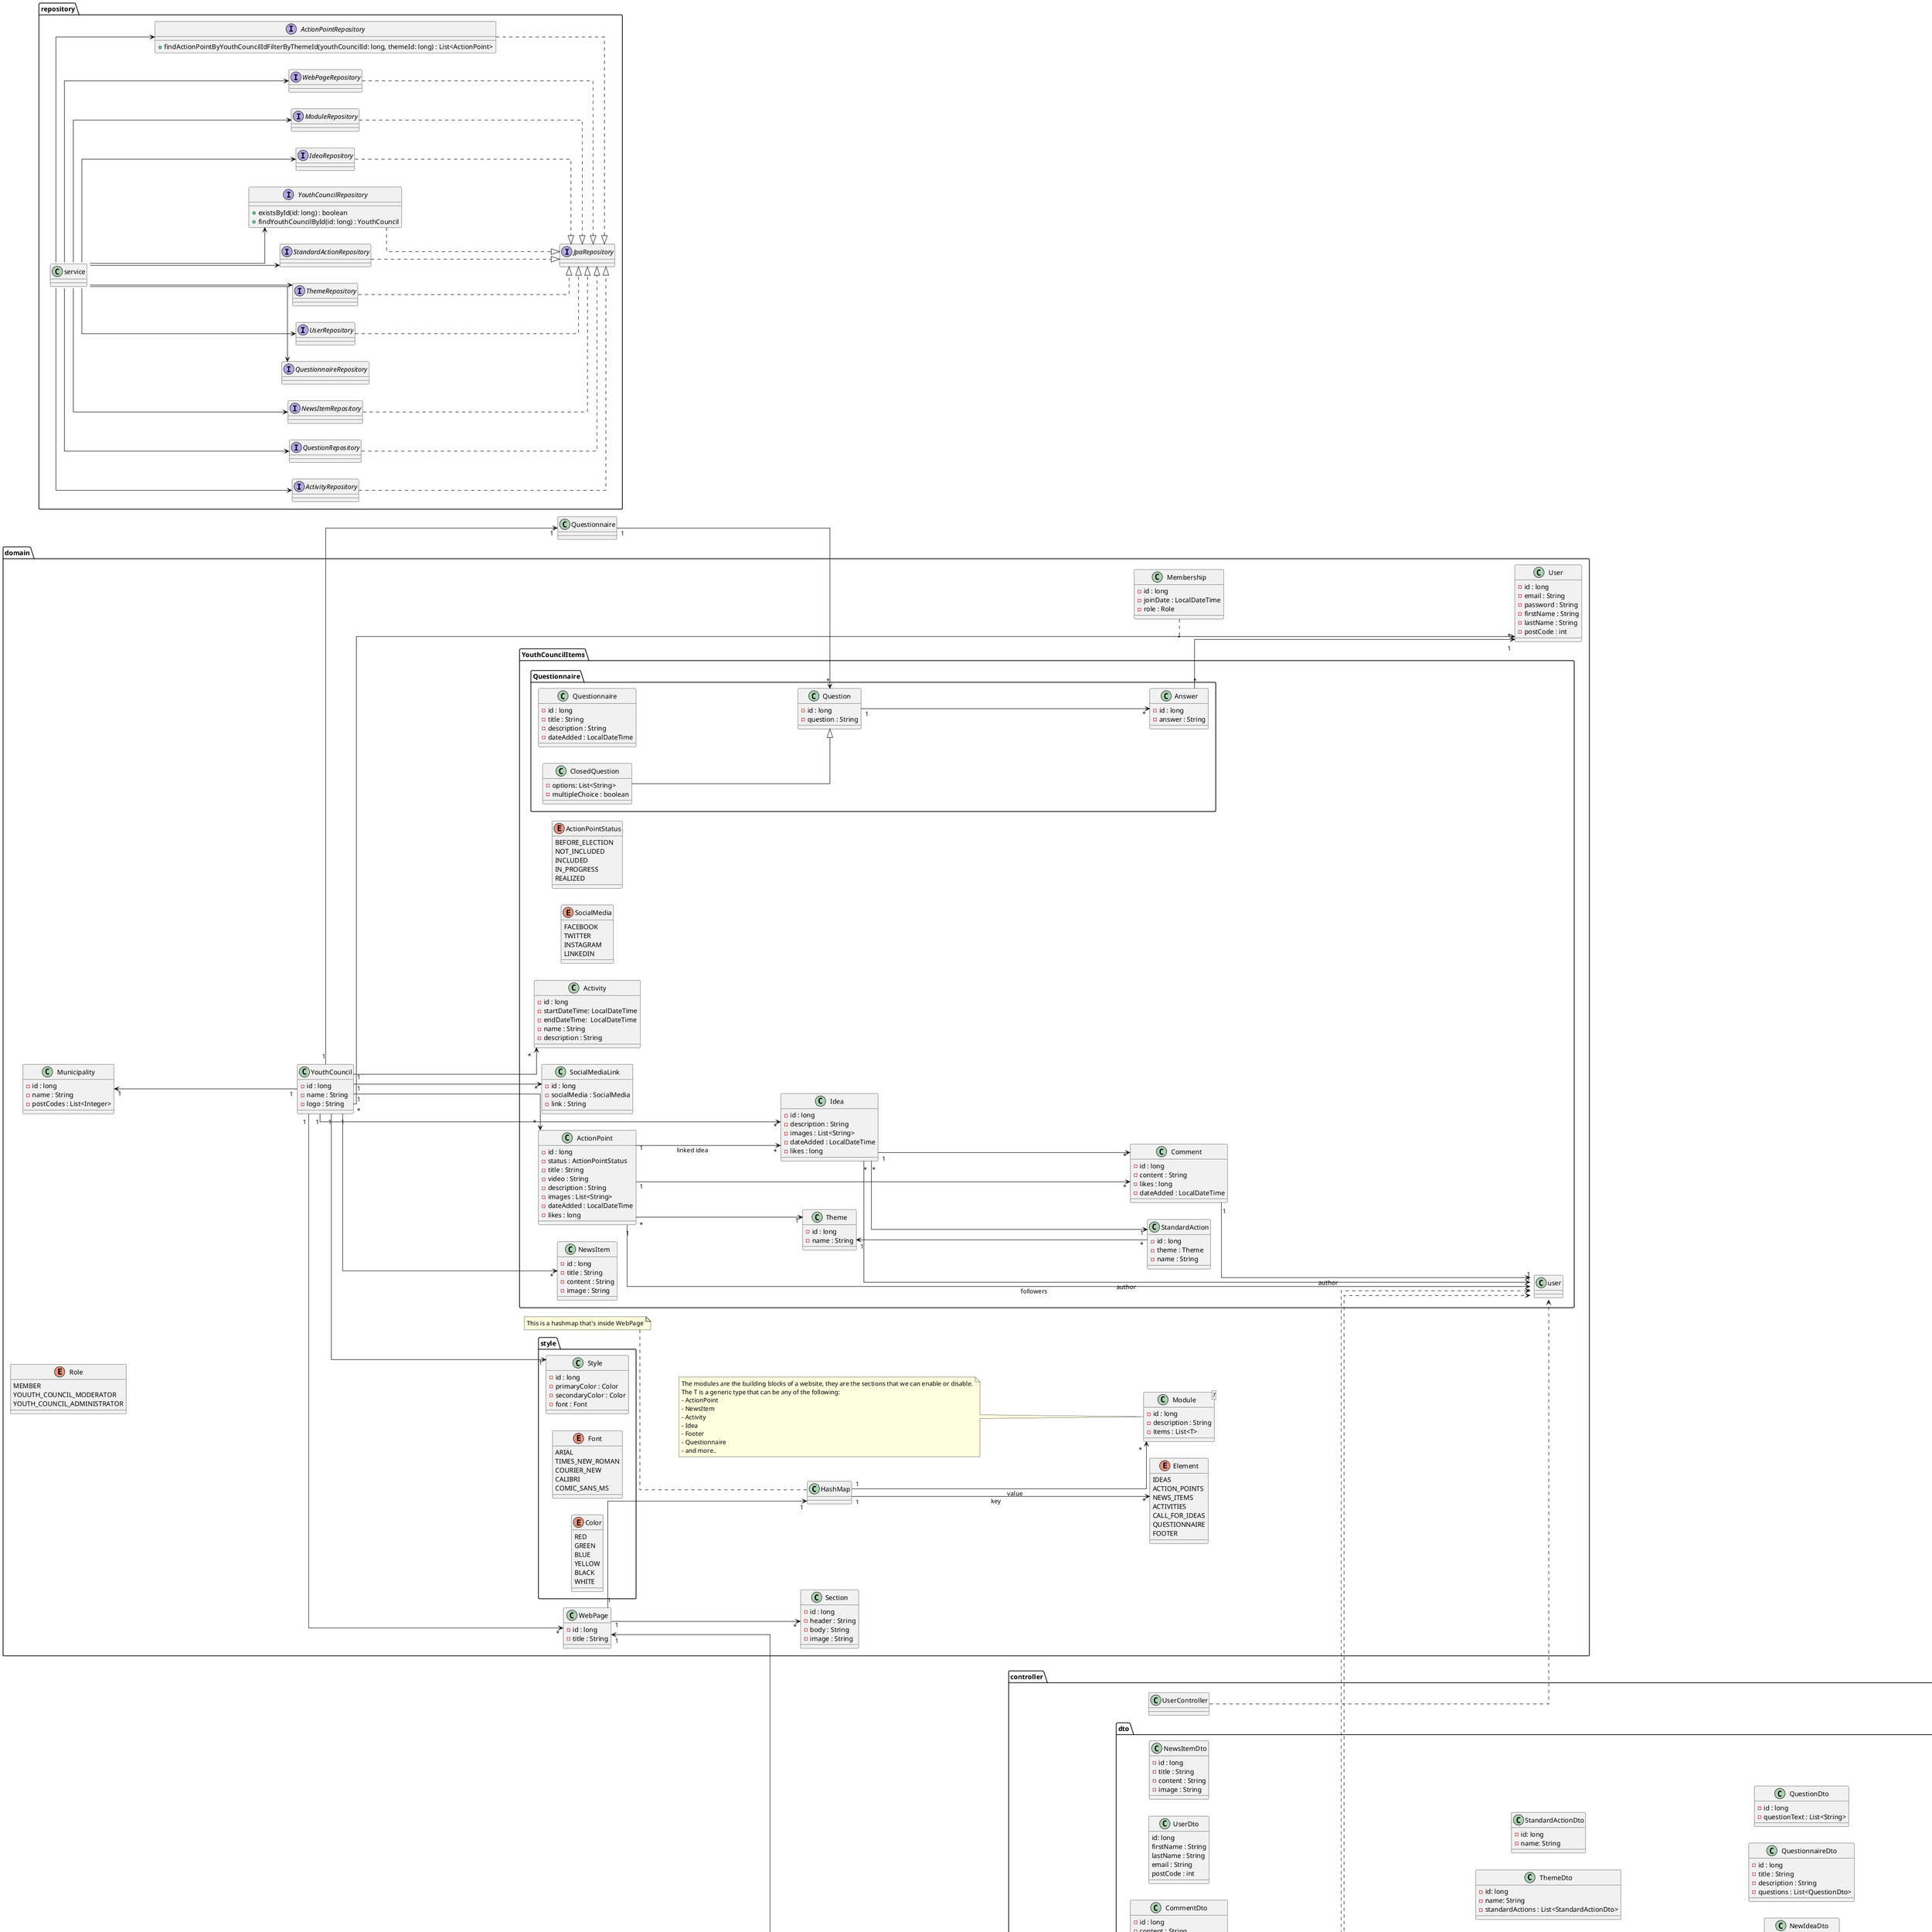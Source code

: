 @startuml YouthCouncilDesignClassDiagram

left to right direction

skinparam linetype ortho

package domain{

    class User{
        - id : long
        - email : String
        - password : String
        - firstName : String
        - lastName : String
        - postCode : int
    }

class Module<T>{
    - id : long
    - description : String
    - items : List<T>
}

note left
    The modules are the building blocks of a website, they are the sections that we can enable or disable.
    The T is a generic type that can be any of the following:
    - ActionPoint
    - NewsItem
    - Activity
    - Idea
    - Footer
    - Questionnaire
    - and more..
end note

    class WebPage{
        - id : long
        - title : String
    }
    class Section{
        - id : long
        - header : String
        - body : String
        - image : String
    }

    class HashMap{

    }
    note left
        This is a hashmap that's inside WebPage
    end note
    enum Element{
        IDEAS
        ACTION_POINTS
        NEWS_ITEMS
        ACTIVITIES
        CALL_FOR_IDEAS
        QUESTIONNAIRE
        FOOTER
    }

    class YouthCouncil{
        - id : long
        - name : String
        - logo : String
    }

    class Municipality{
        - id : long
        - name : String
        - postCodes : List<Integer>
    }
    class Membership{
        - id : long
        - joinDate : LocalDateTime
        - role : Role
    }


    enum Role{
        MEMBER
        YOUUTH_COUNCIL_MODERATOR
        YOUTH_COUNCIL_ADMINISTRATOR
    }
    package style{
    class Style{
        - id : long
        - primaryColor : Color
        - secondaryColor : Color
        - font : Font
    }
    enum Font{
        ARIAL
        TIMES_NEW_ROMAN
        COURIER_NEW
        CALIBRI
        COMIC_SANS_MS
    }

    enum Color{
        RED
        GREEN
        BLUE
        YELLOW
        BLACK
        WHITE
    }

    }

    package YouthCouncilItems{
        enum ActionPointStatus{
            BEFORE_ELECTION
            NOT_INCLUDED
            INCLUDED
            IN_PROGRESS
            REALIZED
        }
        enum SocialMedia{
            FACEBOOK
            TWITTER
            INSTAGRAM
            LINKEDIN
        }
        class SocialMediaLink{
            - id : long
            - socialMedia : SocialMedia
            - link : String
        }
        class ActionPoint{
            - id : long
            - status : ActionPointStatus
            - title : String
            - video : String
            - description : String
            - images : List<String>
            - dateAdded : LocalDateTime
            - likes : long
        }

        ActionPoint "1" --> "*" user::User : "followers"
        Idea  "*" --> "1" user::User : "author"


        class NewsItem{
            - id : long
            - title : String
            - content : String
            - image : String
        }

        class Activity{
            - id : long
            - startDateTime: LocalDateTime
            - endDateTime:  LocalDateTime
            - name : String
            - description : String
        }

        class Theme{
            - id : long
            - name : String
        }
        class StandardAction{
            - id : long
            - theme : Theme
            - name : String
        }

        class Idea{
            - id : long
            - description : String
            - images : List<String>
            - dateAdded : LocalDateTime
            - likes : long
        }
        class Comment{
            - id : long
            - content : String
            - likes : long
            - dateAdded : LocalDateTime
            }
        Comment "1" --> "1" user::User : "author"

         package Questionnaire{
            class Questionnaire{
                - id : long
                - title : String
                - description : String
                - dateAdded : LocalDateTime
            }
            class Question{
                - id : long
                - question : String
            }
            class Answer{
                - id : long
                - answer : String
            }
            class ClosedQuestion{
                - options: List<String>
                - multipleChoice : boolean
            }

    }
}
}
package repository{
    interface JpaRepository{
    }
    interface YouthCouncilRepository{
        + existsById(id: long) : boolean
        + findYouthCouncilById(id: long) : YouthCouncil
    }
    interface IdeaRepository{
    }
    interface ModuleRepository{
    }
    interface ActionPointRepository{
        + findActionPointByYouthCouncilIdFilterByThemeId(youthCouncilId: long, themeId: long) : List<ActionPoint>
    }
    interface NewsItemRepository{
    }
    interface ActivityRepository{
    }
    interface QuestionnaireRepository{
    }
    interface WebPageRepository{
    }
    interface QuestionRepository{
    }
    interface UserRepository{
    }
    interface ThemeRepository{
    }
    interface StandardActionRepository{
    }

    service::UserServiceImpl --> UserRepository
    service::YouthCouncilServiceImpl --> YouthCouncilRepository
    service::IdeaServiceImpl --> IdeaRepository
    service::ActionPointServiceImpl --> ActionPointRepository
    service::NewsItemServiceImpl --> NewsItemRepository
    service::ActivityServiceImpl --> ActivityRepository
    service::ModuleServiceImpl --> ModuleRepository
    service::QuestionnaireServiceImpl --> QuestionnaireRepository
    service::WebPageServiceImpl --> WebPageRepository
    service::QuestionServiceImpl --> QuestionRepository
    service::ThemeServiceImpl --> ThemeRepository
    service::StandardActionServiceImpl --> StandardActionRepository


}
package util{
    interface Builder{
        + reset() : WebPage
        + buildModule(element: Element, Module module) : void
        + buildSection(Section section) : void
        + getResult() : WebPage
    }

    class WebPageBuilder{
        - result : WebPage
        + reset() : WebPage
        + buildModule(element: Element, Module module) : void
        + buildSection(Section section) : void
        + getResult() : WebPage
    }
}
package controller{
            class UserController{

                    }

                    class QuestionnaireController{
                     + addQuestionToQuestionnaire(questionnaireId: long, question: Question)
                     + removeQuestionFromQuestionnaire(questionId: long)
                    }
                    class QuestionController{
                        + createQuestion(question: Question): ResponseEntity<Question>
                        + deleteQuestion(questionId: long): ResponseEntity<Void>
                    }

                    class ActionPointController{
                        + getActionPointsByTheme(youthCouncilId: long, themeId: long): ResponseEntity<List<ActionPoint>>
                        + getActionPoints(youthCouncilId: long): ResponseEntity<List<ActionPoint>>
                        + getActionPointById(actionPointId: long): ResponseEntity<ActionPoint>
                        + addActionPoint(youthCouncilId: long, actionPoint: ActionPoint): ResponseEntity<ActionPoint>
                    }

                    class NewsItemController{
                    }
                    class ModuleController{
                    }

                    class ActivityController{
                    }

                    class IdeaController{
                        + submitIdea(youthCouncilId: long, newIdeaDto: NewIdeaDto): ResponseEntity<IdeaDto>
                    }

                    class WebPageController{
                    }
                    class ThemeController{
                    }
                    class StandardActionController{
                    }


            class YouthCouncilController{
            }
            QuestionnaireController ..> questionnaire::Questionnaire
            ActionPointController ..> actionPoint::ActionPoint
            NewsItemController ..> newsItem::NewsItem
            ActivityController ..> activity::Activity
            IdeaController ..> idea::Idea
            WebPageController ..> webPage::WebPage
            ThemeController ..> theme::Theme
            StandardActionController ..> standardAction::StandardAction
            YouthCouncilController ..> youthCouncil::YouthCouncil
            UserController ..> user::User
            QuestionController ..> question::Question
            ModuleController ..> module::Module

            package dto{
                class ActionPointDto{
                    - id : long
                    - status : Status
                    - title : String
                    - video : String
                    - description : String
                    - images : List<String>
                    - dateAdded : LocalDateTime
                    - likes : long
                    - comments : List<CommentDto>
                }
                class CommentDto{
                    - id : long
                    - content : String
                    - likes : long
                    - dateAdded : LocalDateTime
                    - authorName : String
                    - authorId : long
                }
                class UserDto{
                    id: long
                    firstName : String
                    lastName : String
                    email : String
                    postCode : int
                }

                class NewsItemDto{
                    - id : long
                    - title : String
                    - content : String
                    - image : String
                }

                class ActivityDto{
                    - id : long
                    - startTime : LocalDateTime
                    - endTime : LocalDateTime
                    - name : String
                    - description : String
                }
                class newActivityDto{
                    - startTime : LocalDateTime
                    - endTime : LocalDateTime
                    - name : String
                    - description : String
                }

                class ThemeDto{
                    - id: long
                    - name: String
                    - standardActions : List<StandardActionDto>
                }
                class StandardActionDto{
                    - id: long
                    - name: String
                }

                class IdeaDto{
                    - id: long
                    - description: String
                    - images: List<String>
                    - themeName: String
                    - authorName: String
                    - dateAdded: LocalDateTime
                    - likes: long
                    - comments: List<CommentDto>
                    - 
                }
                class NewIdeaDto{
                    - description: String
                    - images: List<String>
                    - themeId: long
                    - authorId: long
                }
                class QuestionnaireDto{
                    - id : long
                    - title : String
                    - description : String
                    - questions : List<QuestionDto>
                }
                class QuestionDto{
                    - id : long
                    - questionText : List<String>
                }
                class QuestionAnswerDto{
                    - id : long
                    - answer : String
                    - userId : long
                }
                class YouthCouncilDto{
                    - id : long
                    - name : String
                    - description : String
                    - logo : String
                }
            }
}

package service{
        interface UserService{
            +findUserById(userId: long): User
        }

        interface QuestionnaireService{
        }
        interface QuestionService{
        }

        interface ActionPointService{
            + findActionPointByThemeId(youthCouncilId: long, themeId: long): List<ActionPoint>
            + findActionPointByYouthCouncilIdFilterByThemeId(youthCouncilId: long, themeId: long) : List<ActionPoint>
        }

        interface NewsItemService{
        }

        interface QuestionService{
        }

        interface ActivityService{
        }
        interface ModuleService{
        }

        interface IdeaService{
            + createIdea(idea: Idea): Idea
        }

        interface WebPageService{
        }

        interface YouthCouncilService{
            + getYouthCouncilById(youthCouncilId: long): YouthCouncil
        }

        class UserServiceImpl{
            +findUserById(userId: long): User
        }

        class QuestionnaireServiceImpl{
        }
        class QuestionServiceImpl{
        }

        class ActionPointServiceImpl{
            - youthCouncilRepository: YouthCouncilRepository
            + findActionPointByThemeId(youthCouncilId: long, themeId: long): List<ActionPoint>
            + findActionPointByYouthCouncilIdFilterByThemeId(youthCouncilId: long, themeId: long) : List<ActionPoint>
        }

        class NewsItemServiceImpl{
        }

        class ActivityServiceImpl{
        }
        class ModuleServiceImpl{
        }

        class IdeaServiceImpl{
            - youthCouncilRepository: YouthCouncilRepository
            - userRepository: UserRepository
            + createIdea(idea: Idea): Idea
        }

        class WebPageServiceImpl{
        }

        class YouthCouncilServiceImpl{
            + getYouthCouncilById(youthCouncilId: long): YouthCouncil
        }
        interface ThemeService{
        }
        class ThemeServiceImpl{
        }
        interface StandardActionService{
        }
        class StandardActionServiceImpl{
        }

        controller::UserController --> UserServiceImpl
        controller::QuestionnaireController --> QuestionnaireServiceImpl
        controller::QuestionController --> QuestionServiceImpl
        controller::ActionPointController --> ActionPointServiceImpl
        controller::NewsItemController --> NewsItemServiceImpl
        controller::ActivityController --> ActivityServiceImpl
        controller::ModuleController --> ModuleServiceImpl
        controller::IdeaController --> IdeaServiceImpl
        controller::WebPageController --> WebPageServiceImpl
        controller::YouthCouncilController --> YouthCouncilServiceImpl
        controller::ThemeController --> ThemeServiceImpl
        controller::StandardActionController --> StandardActionServiceImpl

        
        ActionPointServiceImpl ..> user::User
        ActionPointServiceImpl ..> actionPoint::ActionPoint
        IdeaServiceImpl ..> idea::Idea
        IdeaServiceImpl ..> youthCouncil::YouthCouncil
        UserServiceImpl ..> user::User
        YouthCouncilServiceImpl ..> youthCouncil::YouthCouncil
        ThemeServiceImpl ..> theme::Theme
        StandardActionServiceImpl ..> standardAction::StandardAction
        QuestionnaireServiceImpl ..> questionnaire::Questionnaire
        QuestionServiceImpl ..> question::Question
        NewsItemServiceImpl ..> newsItem::NewsItem
        ActivityServiceImpl ..> activity::Activity
        ModuleServiceImpl ..> module::Module
        WebPageServiceImpl ..> webPage::WebPage


}





    YouthCouncil "*" --> "*" User
    (YouthCouncil, User) . Membership





    Questionnaire "1" --> "*" Question
    Question "1" --> "*" Answer
    ClosedQuestion --|> Question
    Answer "*" --> "1" User


    Municipality "1" <-- "1" YouthCouncil
    YouthCouncil "1"-->"1" Style
    YouthCouncil "1" --> "*" WebPage

    YouthCouncil "1" --> "*" ActionPoint
    YouthCouncil "1" --> "*" NewsItem
    YouthCouncil "1" --> "*" Activity
    YouthCouncil "1" --> "*" Idea
    YouthCouncil "1" --> "1" Questionnaire
    YouthCouncil "1" --> "*" SocialMediaLink


    ActionPoint "*" --> "1" Theme
    ActionPoint "1" --> "*" Idea : "linked idea"
    Idea "*" --> "1" StandardAction
    Theme "1" <-- "*" StandardAction
    Idea "1" --> "*" Comment
    ActionPoint "1" --> "*" Comment



    WebPage "1" <-- "1" WebPageBuilder
    WebPageBuilder ..|> Builder
    WebPage "1" --> "1" HashMap
    HashMap "1" --> "*" Module : "value"
    HashMap "1" --> "*" Element : "key"
    WebPage "1" --> "*" Section


    UserServiceImpl ..|> UserService

    QuestionnaireServiceImpl ..|> QuestionnaireService
    ActionPointServiceImpl ..|> ActionPointService
    NewsItemServiceImpl ..|> NewsItemService
    ActivityServiceImpl ..|> ActivityService
    ModuleServiceImpl ..|> ModuleService
    IdeaServiceImpl ..|> IdeaService
    WebPageServiceImpl ..|> WebPageService
    YouthCouncilServiceImpl ..|> YouthCouncilService
    ThemeServiceImpl ..|> ThemeService
    StandardActionServiceImpl ..|> StandardActionService
    QuestionServiceImpl ..|> QuestionService

    ' all repositories extend jparepository
    UserRepository ..|> JpaRepository
    YouthCouncilRepository ..|> JpaRepository
    ActionPointRepository ..|> JpaRepository
    NewsItemRepository ..|> JpaRepository
    ActivityRepository ..|> JpaRepository
    ModuleRepository ..|> JpaRepository
    IdeaRepository ..|> JpaRepository
    WebPageRepository ..|> JpaRepository
    ThemeRepository ..|> JpaRepository
    StandardActionRepository ..|> JpaRepository
    QuestionRepository ..|> JpaRepository











@enduml